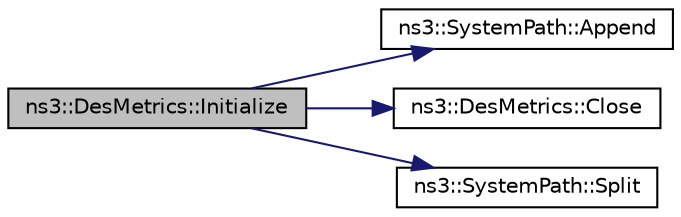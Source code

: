 digraph "ns3::DesMetrics::Initialize"
{
 // LATEX_PDF_SIZE
  edge [fontname="Helvetica",fontsize="10",labelfontname="Helvetica",labelfontsize="10"];
  node [fontname="Helvetica",fontsize="10",shape=record];
  rankdir="LR";
  Node1 [label="ns3::DesMetrics::Initialize",height=0.2,width=0.4,color="black", fillcolor="grey75", style="filled", fontcolor="black",tooltip="Open the DesMetrics trace file and print the header."];
  Node1 -> Node2 [color="midnightblue",fontsize="10",style="solid",fontname="Helvetica"];
  Node2 [label="ns3::SystemPath::Append",height=0.2,width=0.4,color="black", fillcolor="white", style="filled",URL="$group__systempath.html#gaaa5a530cee42c8eda7e4f4523ef7e1cd",tooltip="Join two file system path elements."];
  Node1 -> Node3 [color="midnightblue",fontsize="10",style="solid",fontname="Helvetica"];
  Node3 [label="ns3::DesMetrics::Close",height=0.2,width=0.4,color="black", fillcolor="white", style="filled",URL="$classns3_1_1_des_metrics.html#a17b52dbb23cd230d64404f57f59029c5",tooltip="Close the output file."];
  Node1 -> Node4 [color="midnightblue",fontsize="10",style="solid",fontname="Helvetica"];
  Node4 [label="ns3::SystemPath::Split",height=0.2,width=0.4,color="black", fillcolor="white", style="filled",URL="$group__systempath.html#ga523072e05da63b63113d1bea840edf1a",tooltip="Split a file system path into directories according to the local path separator."];
}
